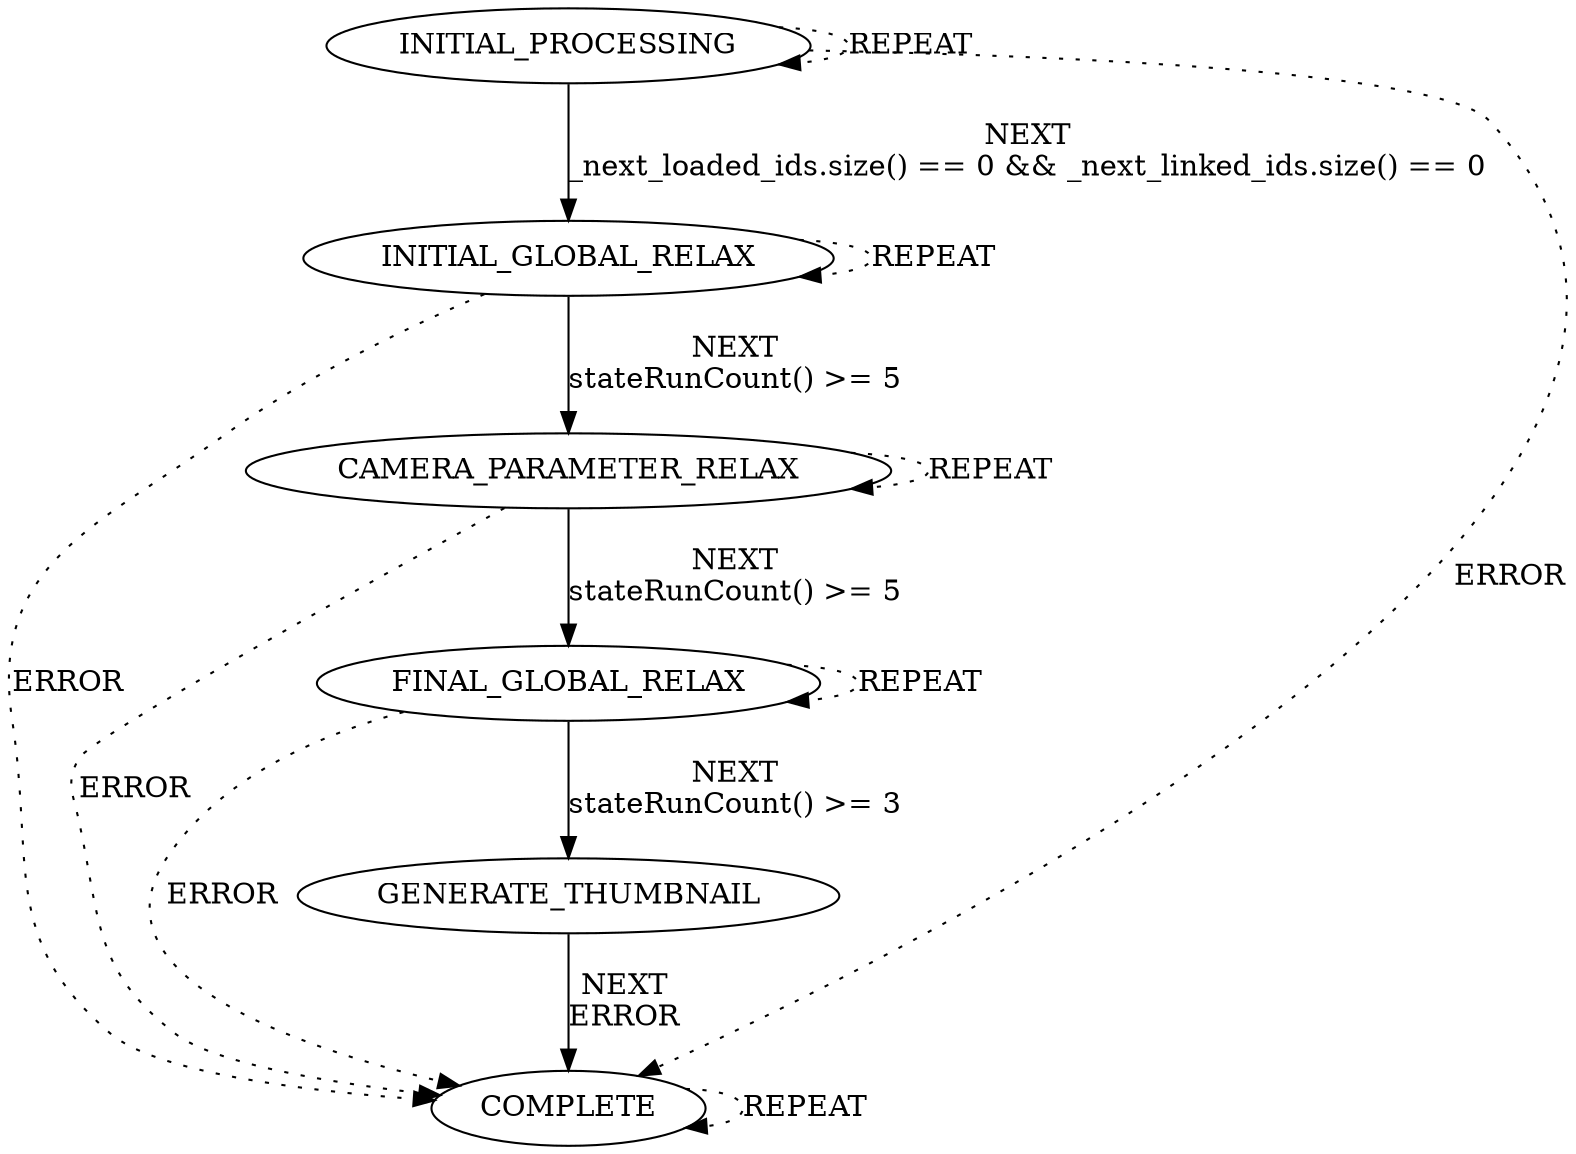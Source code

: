 digraph {
    "INITIAL_PROCESSING" -> "INITIAL_GLOBAL_RELAX" [label="NEXT
_next_loaded_ids.size() == 0 && _next_linked_ids.size() == 0", style="solid", weight=1]
    "INITIAL_PROCESSING" -> "COMPLETE" [label="ERROR", style="dotted", weight=0.1]
    "INITIAL_GLOBAL_RELAX" -> "CAMERA_PARAMETER_RELAX" [label="NEXT
stateRunCount() >= 5", style="solid", weight=1]
    "INITIAL_GLOBAL_RELAX" -> "COMPLETE" [label="ERROR", style="dotted", weight=0.1]
    "CAMERA_PARAMETER_RELAX" -> "FINAL_GLOBAL_RELAX" [label="NEXT
stateRunCount() >= 5", style="solid", weight=1]
    "CAMERA_PARAMETER_RELAX" -> "COMPLETE" [label="ERROR", style="dotted", weight=0.1]
    "FINAL_GLOBAL_RELAX" -> "GENERATE_THUMBNAIL" [label="NEXT
stateRunCount() >= 3", style="solid", weight=1]
    "FINAL_GLOBAL_RELAX" -> "COMPLETE" [label="ERROR", style="dotted", weight=0.1]
    "GENERATE_THUMBNAIL" -> "COMPLETE" [label="NEXT\nERROR", style="solid", weight=1]
    "INITIAL_PROCESSING" -> "INITIAL_PROCESSING" [label="REPEAT", style="dotted", weight=0.1]
    "INITIAL_GLOBAL_RELAX" -> "INITIAL_GLOBAL_RELAX" [label="REPEAT", style="dotted", weight=0.1]
    "CAMERA_PARAMETER_RELAX" -> "CAMERA_PARAMETER_RELAX" [label="REPEAT", style="dotted", weight=0.1]
    "FINAL_GLOBAL_RELAX" -> "FINAL_GLOBAL_RELAX" [label="REPEAT", style="dotted", weight=0.1]
    "COMPLETE" -> "COMPLETE" [label="REPEAT", style="dotted", weight=0.1]
}